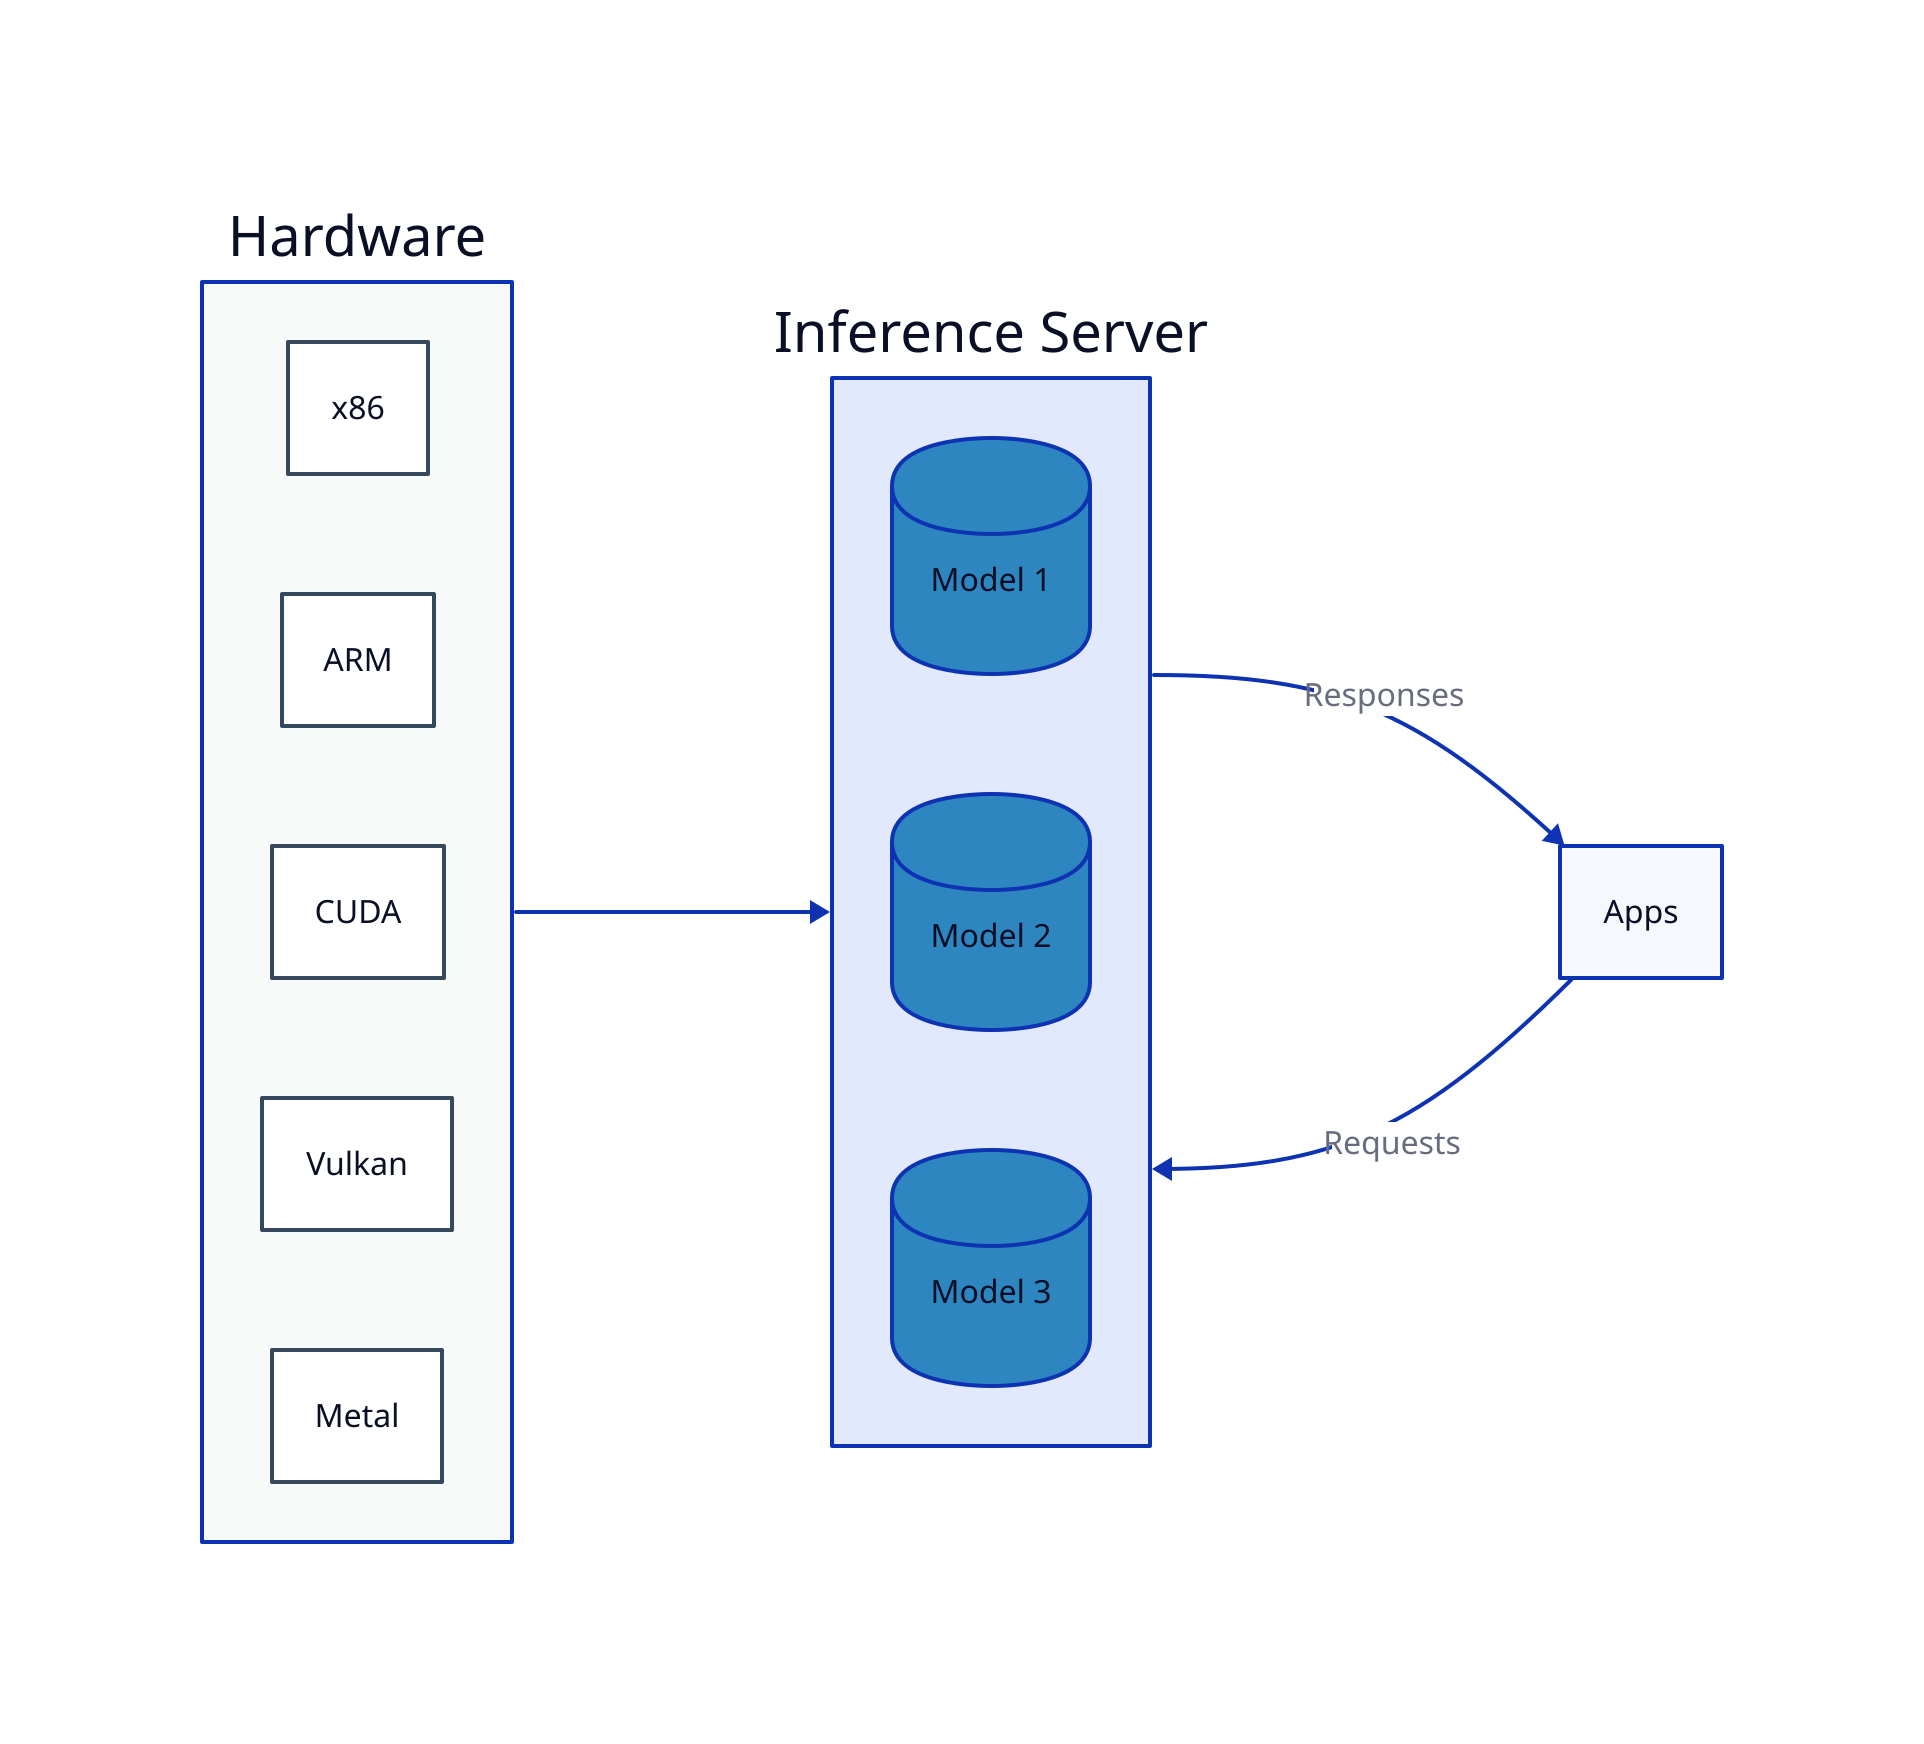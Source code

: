 # Hardware block with specific architectures
hardware: Hardware {
  shape: rectangle
  style.stroke-width: 2
  style.fill: "#F8F9F9"
  direction: right

  x86: x86 {
    shape: rectangle
    style.fill: "#FFFFFF"
    style.stroke: "#34495E"
  }

  arm: ARM {
    shape: rectangle
    style.fill: "#FFFFFF"
    style.stroke: "#34495E"
  }

  cuda: CUDA {
    shape: rectangle
    style.fill: "#FFFFFF"
    style.stroke: "#34495E"
  }

  vulkan: Vulkan {
    shape: rectangle
    style.fill: "#FFFFFF"
    style.stroke: "#34495E"
  }

  metal: Metal {
    shape: rectangle
    style.fill: "#FFFFFF"
    style.stroke: "#34495E"
  }
}

# Main inference server
inference_server: Inference Server {
  shape: rectangle
  style.stroke-width: 2

  model1: Model 1 {
    shape: cylinder
    style.fill: "#2E86C1"
  }

  model2: Model 2 {
    shape: cylinder
    style.fill: "#2E86C1"
  }

  model3: Model 3 {
    shape: cylinder
    style.fill: "#2E86C1"
  }
}

# Apps container
apps: Apps {
  shape: rectangle
  style.stroke-width: 2
}

# Connections between apps and inference server
apps -> inference_server: Requests
inference_server -> apps: Responses

# Connect hardware to inference server
hardware -> inference_server

direction: right
